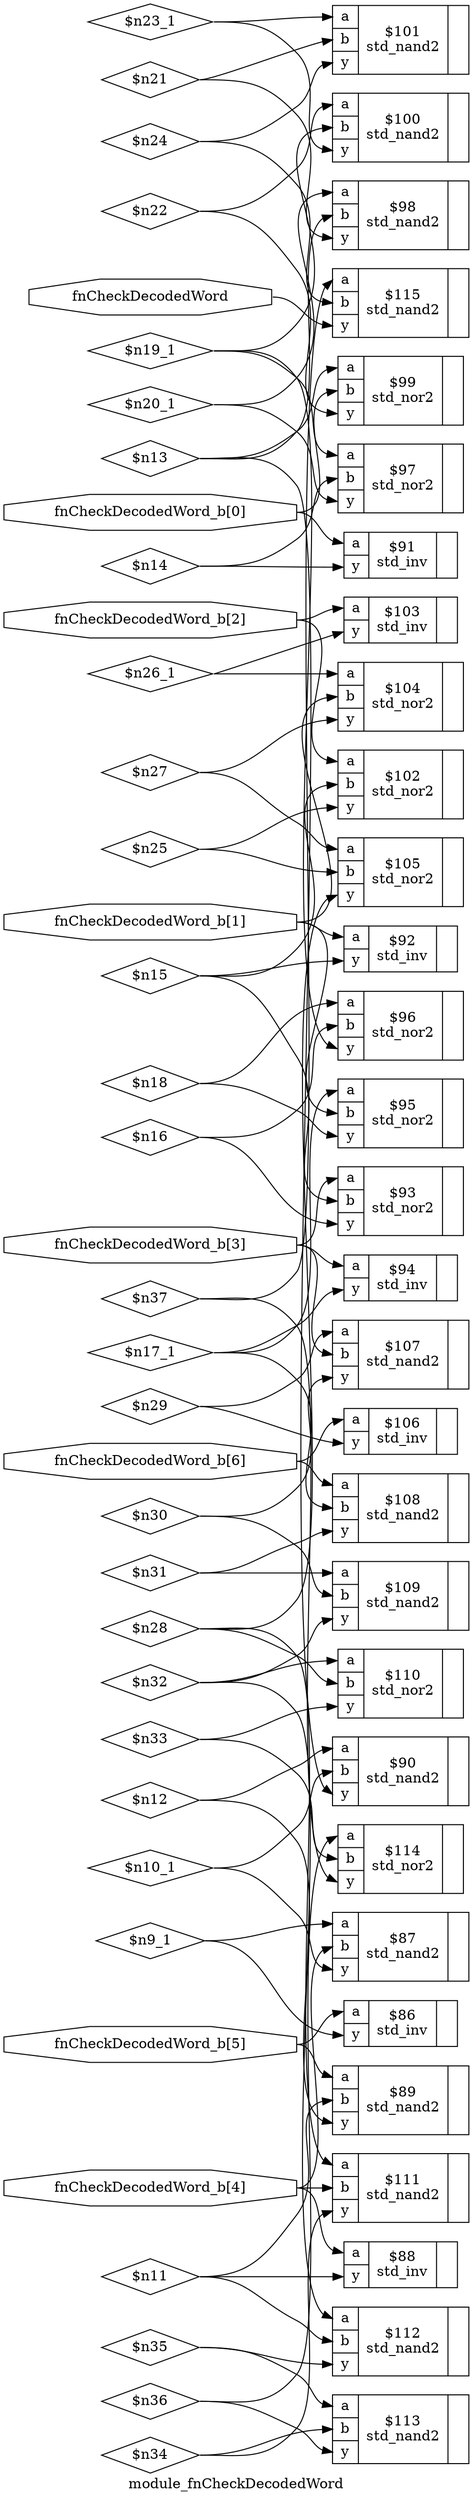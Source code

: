 digraph "module_fnCheckDecodedWord" {
label="module_fnCheckDecodedWord";
rankdir="LR";
remincross=true;
n31 [ shape=octagon, label="fnCheckDecodedWord", color="black", fontcolor="black" ];
n32 [ shape=octagon, label="fnCheckDecodedWord_b[0]", color="black", fontcolor="black" ];
n33 [ shape=octagon, label="fnCheckDecodedWord_b[1]", color="black", fontcolor="black" ];
n34 [ shape=octagon, label="fnCheckDecodedWord_b[2]", color="black", fontcolor="black" ];
n35 [ shape=octagon, label="fnCheckDecodedWord_b[3]", color="black", fontcolor="black" ];
n36 [ shape=octagon, label="fnCheckDecodedWord_b[4]", color="black", fontcolor="black" ];
n37 [ shape=octagon, label="fnCheckDecodedWord_b[5]", color="black", fontcolor="black" ];
n38 [ shape=octagon, label="fnCheckDecodedWord_b[6]", color="black", fontcolor="black" ];
c42 [ shape=record, label="{{<p39> a|<p40> b|<p41> y}|$100\nstd_nand2|{}}" ];
c43 [ shape=record, label="{{<p39> a|<p40> b|<p41> y}|$101\nstd_nand2|{}}" ];
c44 [ shape=record, label="{{<p39> a|<p40> b|<p41> y}|$102\nstd_nor2|{}}" ];
c45 [ shape=record, label="{{<p39> a|<p41> y}|$103\nstd_inv|{}}" ];
c46 [ shape=record, label="{{<p39> a|<p40> b|<p41> y}|$104\nstd_nor2|{}}" ];
c47 [ shape=record, label="{{<p39> a|<p40> b|<p41> y}|$105\nstd_nor2|{}}" ];
c48 [ shape=record, label="{{<p39> a|<p41> y}|$106\nstd_inv|{}}" ];
c49 [ shape=record, label="{{<p39> a|<p40> b|<p41> y}|$107\nstd_nand2|{}}" ];
c50 [ shape=record, label="{{<p39> a|<p40> b|<p41> y}|$108\nstd_nand2|{}}" ];
c51 [ shape=record, label="{{<p39> a|<p40> b|<p41> y}|$109\nstd_nand2|{}}" ];
c52 [ shape=record, label="{{<p39> a|<p40> b|<p41> y}|$110\nstd_nor2|{}}" ];
c53 [ shape=record, label="{{<p39> a|<p40> b|<p41> y}|$111\nstd_nand2|{}}" ];
c54 [ shape=record, label="{{<p39> a|<p40> b|<p41> y}|$112\nstd_nand2|{}}" ];
c55 [ shape=record, label="{{<p39> a|<p40> b|<p41> y}|$113\nstd_nand2|{}}" ];
c56 [ shape=record, label="{{<p39> a|<p40> b|<p41> y}|$114\nstd_nor2|{}}" ];
c57 [ shape=record, label="{{<p39> a|<p40> b|<p41> y}|$115\nstd_nand2|{}}" ];
c58 [ shape=record, label="{{<p39> a|<p41> y}|$86\nstd_inv|{}}" ];
c59 [ shape=record, label="{{<p39> a|<p40> b|<p41> y}|$87\nstd_nand2|{}}" ];
c60 [ shape=record, label="{{<p39> a|<p41> y}|$88\nstd_inv|{}}" ];
c61 [ shape=record, label="{{<p39> a|<p40> b|<p41> y}|$89\nstd_nand2|{}}" ];
c62 [ shape=record, label="{{<p39> a|<p40> b|<p41> y}|$90\nstd_nand2|{}}" ];
c63 [ shape=record, label="{{<p39> a|<p41> y}|$91\nstd_inv|{}}" ];
c64 [ shape=record, label="{{<p39> a|<p41> y}|$92\nstd_inv|{}}" ];
c65 [ shape=record, label="{{<p39> a|<p40> b|<p41> y}|$93\nstd_nor2|{}}" ];
c66 [ shape=record, label="{{<p39> a|<p41> y}|$94\nstd_inv|{}}" ];
c67 [ shape=record, label="{{<p39> a|<p40> b|<p41> y}|$95\nstd_nor2|{}}" ];
c68 [ shape=record, label="{{<p39> a|<p40> b|<p41> y}|$96\nstd_nor2|{}}" ];
c69 [ shape=record, label="{{<p39> a|<p40> b|<p41> y}|$97\nstd_nor2|{}}" ];
c70 [ shape=record, label="{{<p39> a|<p40> b|<p41> y}|$98\nstd_nand2|{}}" ];
c71 [ shape=record, label="{{<p39> a|<p40> b|<p41> y}|$99\nstd_nor2|{}}" ];
n10 [ shape=diamond, label="$n18" ];
n10:e -> c67:p41:w [color="black", label=""];
n10:e -> c68:p39:w [color="black", label=""];
n11 [ shape=diamond, label="$n19_1" ];
n11:e -> c42:p40:w [color="black", label=""];
n11:e -> c68:p41:w [color="black", label=""];
n11:e -> c69:p39:w [color="black", label=""];
n12 [ shape=diamond, label="$n20_1" ];
n12:e -> c69:p41:w [color="black", label=""];
n12:e -> c70:p39:w [color="black", label=""];
n13 [ shape=diamond, label="$n21" ];
n13:e -> c43:p40:w [color="black", label=""];
n13:e -> c70:p41:w [color="black", label=""];
n14 [ shape=diamond, label="$n22" ];
n14:e -> c42:p39:w [color="black", label=""];
n14:e -> c71:p41:w [color="black", label=""];
n15 [ shape=diamond, label="$n23_1" ];
n15:e -> c42:p41:w [color="black", label=""];
n15:e -> c43:p39:w [color="black", label=""];
n16 [ shape=diamond, label="$n24" ];
n16:e -> c43:p41:w [color="black", label=""];
n16:e -> c57:p40:w [color="black", label=""];
n17 [ shape=diamond, label="$n25" ];
n17:e -> c44:p41:w [color="black", label=""];
n17:e -> c47:p40:w [color="black", label=""];
n18 [ shape=diamond, label="$n26_1" ];
n18:e -> c45:p41:w [color="black", label=""];
n18:e -> c46:p39:w [color="black", label=""];
n19 [ shape=diamond, label="$n27" ];
n19:e -> c46:p41:w [color="black", label=""];
n19:e -> c47:p39:w [color="black", label=""];
n2 [ shape=diamond, label="$n10_1" ];
n2:e -> c59:p41:w [color="black", label=""];
n2:e -> c62:p40:w [color="black", label=""];
n20 [ shape=diamond, label="$n28" ];
n20:e -> c47:p41:w [color="black", label=""];
n20:e -> c52:p40:w [color="black", label=""];
n20:e -> c53:p39:w [color="black", label=""];
n21 [ shape=diamond, label="$n29" ];
n21:e -> c48:p41:w [color="black", label=""];
n21:e -> c49:p39:w [color="black", label=""];
n22 [ shape=diamond, label="$n30" ];
n22:e -> c49:p41:w [color="black", label=""];
n22:e -> c51:p40:w [color="black", label=""];
n23 [ shape=diamond, label="$n31" ];
n23:e -> c50:p41:w [color="black", label=""];
n23:e -> c51:p39:w [color="black", label=""];
n24 [ shape=diamond, label="$n32" ];
n24:e -> c51:p41:w [color="black", label=""];
n24:e -> c52:p39:w [color="black", label=""];
n24:e -> c54:p39:w [color="black", label=""];
n25 [ shape=diamond, label="$n33" ];
n25:e -> c52:p41:w [color="black", label=""];
n25:e -> c56:p40:w [color="black", label=""];
n26 [ shape=diamond, label="$n34" ];
n26:e -> c53:p41:w [color="black", label=""];
n26:e -> c55:p40:w [color="black", label=""];
n27 [ shape=diamond, label="$n35" ];
n27:e -> c54:p41:w [color="black", label=""];
n27:e -> c55:p39:w [color="black", label=""];
n28 [ shape=diamond, label="$n36" ];
n28:e -> c55:p41:w [color="black", label=""];
n28:e -> c56:p39:w [color="black", label=""];
n29 [ shape=diamond, label="$n37" ];
n29:e -> c56:p41:w [color="black", label=""];
n29:e -> c57:p39:w [color="black", label=""];
n3 [ shape=diamond, label="$n11" ];
n3:e -> c54:p40:w [color="black", label=""];
n3:e -> c60:p41:w [color="black", label=""];
n3:e -> c61:p40:w [color="black", label=""];
n30 [ shape=diamond, label="$n9_1" ];
n30:e -> c58:p41:w [color="black", label=""];
n30:e -> c59:p39:w [color="black", label=""];
n31:e -> c57:p41:w [color="black", label=""];
n32:e -> c63:p39:w [color="black", label=""];
n32:e -> c71:p40:w [color="black", label=""];
n33:e -> c46:p40:w [color="black", label=""];
n33:e -> c64:p39:w [color="black", label=""];
n33:e -> c67:p40:w [color="black", label=""];
n34:e -> c44:p39:w [color="black", label=""];
n34:e -> c45:p39:w [color="black", label=""];
n35:e -> c49:p40:w [color="black", label=""];
n35:e -> c65:p39:w [color="black", label=""];
n35:e -> c66:p39:w [color="black", label=""];
n36:e -> c53:p40:w [color="black", label=""];
n36:e -> c59:p40:w [color="black", label=""];
n36:e -> c60:p39:w [color="black", label=""];
n37:e -> c58:p39:w [color="black", label=""];
n37:e -> c61:p39:w [color="black", label=""];
n38:e -> c48:p39:w [color="black", label=""];
n38:e -> c50:p39:w [color="black", label=""];
n4 [ shape=diamond, label="$n12" ];
n4:e -> c61:p41:w [color="black", label=""];
n4:e -> c62:p39:w [color="black", label=""];
n5 [ shape=diamond, label="$n13" ];
n5:e -> c62:p41:w [color="black", label=""];
n5:e -> c70:p40:w [color="black", label=""];
n5:e -> c71:p39:w [color="black", label=""];
n6 [ shape=diamond, label="$n14" ];
n6:e -> c63:p41:w [color="black", label=""];
n6:e -> c69:p40:w [color="black", label=""];
n7 [ shape=diamond, label="$n15" ];
n7:e -> c44:p40:w [color="black", label=""];
n7:e -> c64:p41:w [color="black", label=""];
n7:e -> c65:p40:w [color="black", label=""];
n8 [ shape=diamond, label="$n16" ];
n8:e -> c65:p41:w [color="black", label=""];
n8:e -> c68:p40:w [color="black", label=""];
n9 [ shape=diamond, label="$n17_1" ];
n9:e -> c50:p40:w [color="black", label=""];
n9:e -> c66:p41:w [color="black", label=""];
n9:e -> c67:p39:w [color="black", label=""];
}
